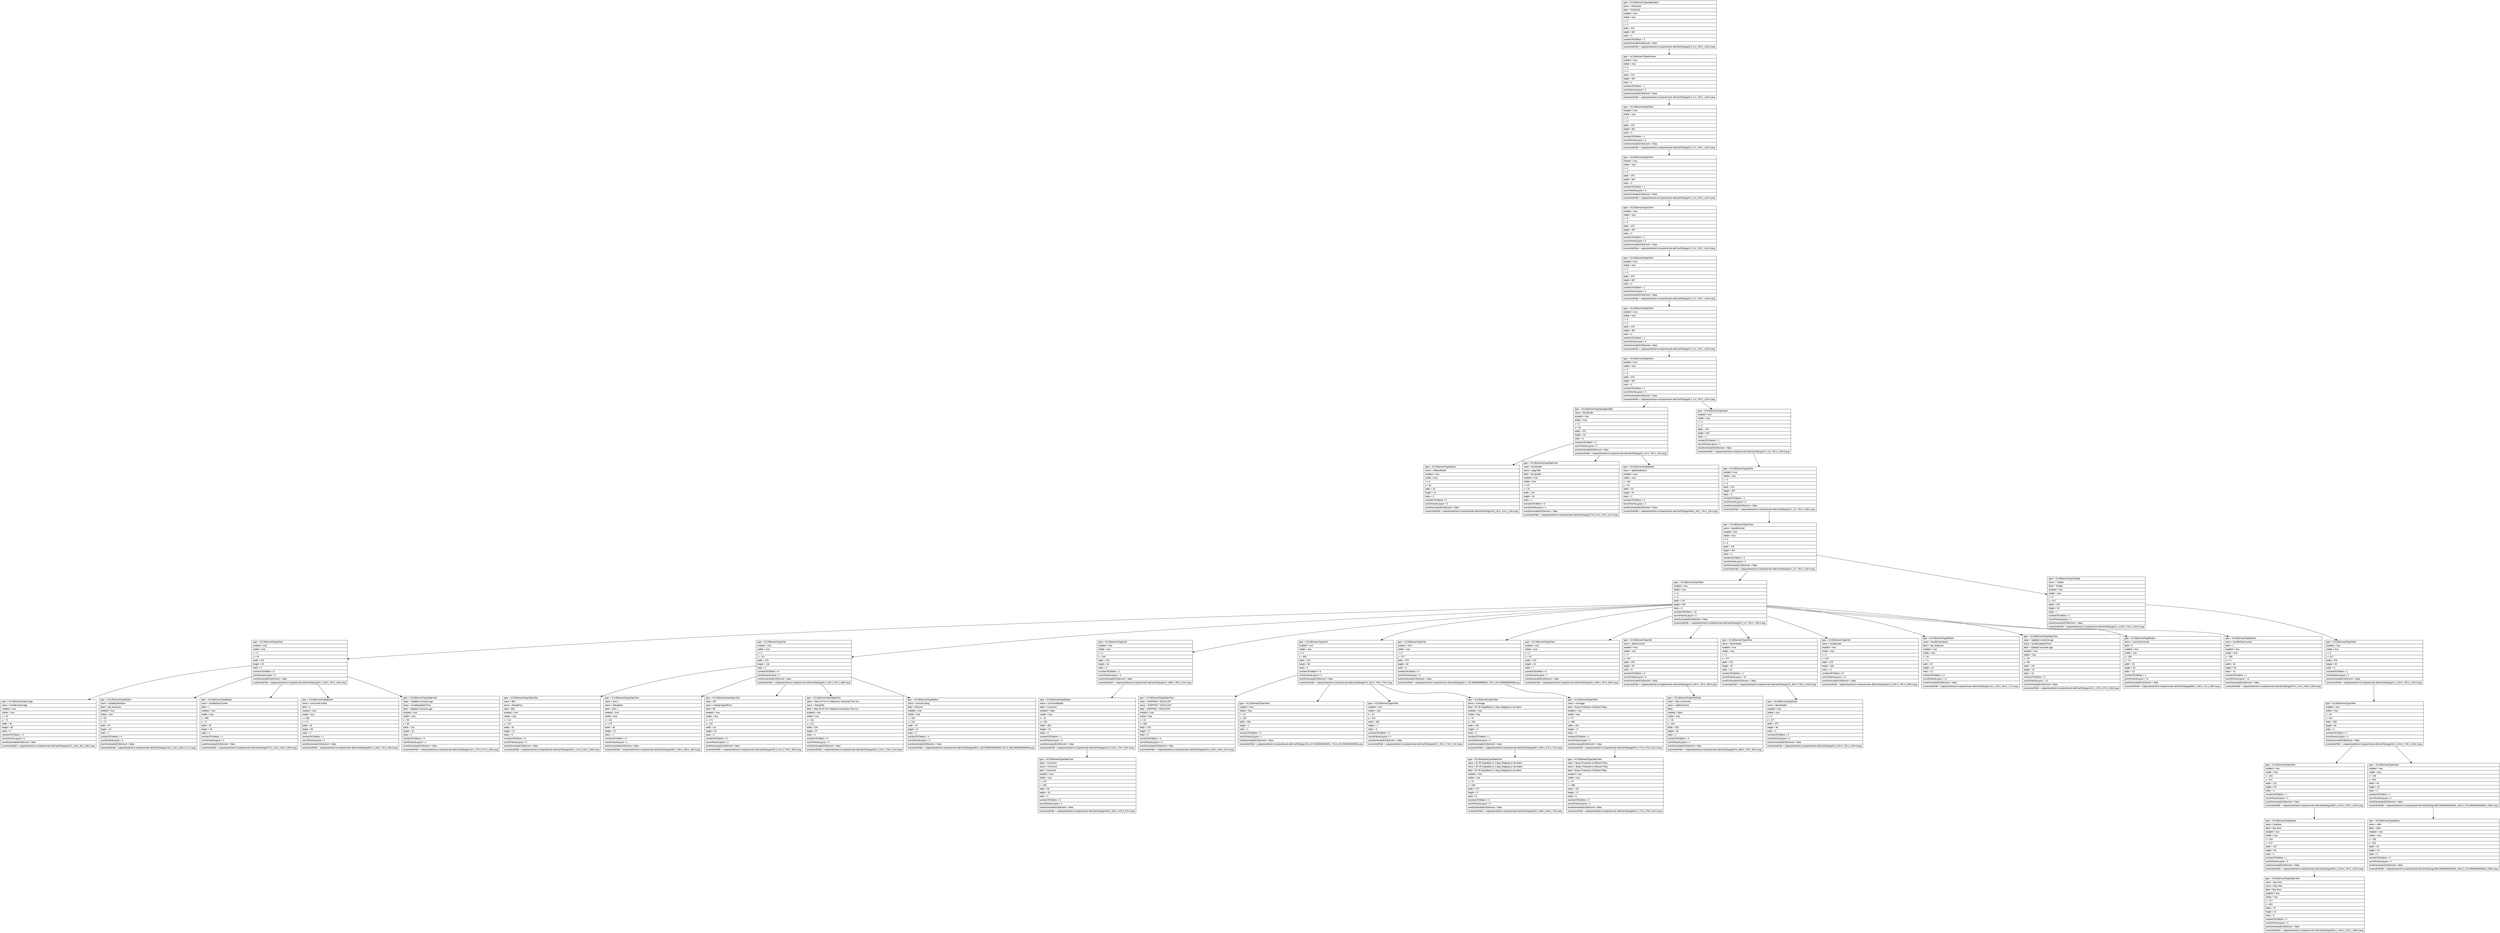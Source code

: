 digraph Layout {

	node [shape=record fontname=Arial];

	0	[label="{type = XCUIElementTypeApplication\l|name = Poshmark\l|label = Poshmark\l|enabled = true\l|visible = true\l|x = 0\l|y = 0\l|width = 375\l|height = 667\l|index = 0\l|numberOfChildren = 2\l|eventGeneratedOnElement = false \l|screenshotPath = outputs/android-to-ios/poshmark-delCart/S0/pngs/0.0_0.0_750.0_1334.0.png\l}"]
	1	[label="{type = XCUIElementTypeWindow\l|enabled = true\l|visible = true\l|x = 0\l|y = 0\l|width = 375\l|height = 667\l|index = 0\l|numberOfChildren = 1\l|numInParentLayout = 0\l|eventGeneratedOnElement = false \l|screenshotPath = outputs/android-to-ios/poshmark-delCart/S0/pngs/0.0_0.0_750.0_1334.0.png\l}"]
	2	[label="{type = XCUIElementTypeOther\l|enabled = true\l|visible = true\l|x = 0\l|y = 0\l|width = 375\l|height = 667\l|index = 0\l|numberOfChildren = 1\l|numInParentLayout = 0\l|eventGeneratedOnElement = false \l|screenshotPath = outputs/android-to-ios/poshmark-delCart/S0/pngs/0.0_0.0_750.0_1334.0.png\l}"]
	3	[label="{type = XCUIElementTypeOther\l|enabled = true\l|visible = true\l|x = 0\l|y = 0\l|width = 375\l|height = 667\l|index = 0\l|numberOfChildren = 1\l|numInParentLayout = 0\l|eventGeneratedOnElement = false \l|screenshotPath = outputs/android-to-ios/poshmark-delCart/S0/pngs/0.0_0.0_750.0_1334.0.png\l}"]
	4	[label="{type = XCUIElementTypeOther\l|enabled = true\l|visible = true\l|x = 0\l|y = 0\l|width = 375\l|height = 667\l|index = 0\l|numberOfChildren = 1\l|numInParentLayout = 0\l|eventGeneratedOnElement = false \l|screenshotPath = outputs/android-to-ios/poshmark-delCart/S0/pngs/0.0_0.0_750.0_1334.0.png\l}"]
	5	[label="{type = XCUIElementTypeOther\l|enabled = true\l|visible = true\l|x = 0\l|y = 0\l|width = 375\l|height = 667\l|index = 0\l|numberOfChildren = 1\l|numInParentLayout = 0\l|eventGeneratedOnElement = false \l|screenshotPath = outputs/android-to-ios/poshmark-delCart/S0/pngs/0.0_0.0_750.0_1334.0.png\l}"]
	6	[label="{type = XCUIElementTypeOther\l|enabled = true\l|visible = true\l|x = 0\l|y = 0\l|width = 375\l|height = 667\l|index = 0\l|numberOfChildren = 1\l|numInParentLayout = 0\l|eventGeneratedOnElement = false \l|screenshotPath = outputs/android-to-ios/poshmark-delCart/S0/pngs/0.0_0.0_750.0_1334.0.png\l}"]
	7	[label="{type = XCUIElementTypeOther\l|enabled = true\l|visible = true\l|x = 0\l|y = 0\l|width = 375\l|height = 667\l|index = 0\l|numberOfChildren = 2\l|numInParentLayout = 0\l|eventGeneratedOnElement = false \l|screenshotPath = outputs/android-to-ios/poshmark-delCart/S0/pngs/0.0_0.0_750.0_1334.0.png\l}"]
	8	[label="{type = XCUIElementTypeNavigationBar\l|name = My Bundle\l|enabled = true\l|visible = true\l|x = 0\l|y = 20\l|width = 375\l|height = 44\l|index = 0\l|numberOfChildren = 3\l|numInParentLayout = 0\l|eventGeneratedOnElement = false \l|screenshotPath = outputs/android-to-ios/poshmark-delCart/S0/pngs/0.0_40.0_750.0_128.0.png\l}"]
	9	[label="{type = XCUIElementTypeOther\l|enabled = true\l|visible = true\l|x = 0\l|y = 0\l|width = 375\l|height = 667\l|index = 1\l|numberOfChildren = 1\l|numInParentLayout = 1\l|eventGeneratedOnElement = false \l|screenshotPath = outputs/android-to-ios/poshmark-delCart/S0/pngs/0.0_0.0_750.0_1334.0.png\l}"]
	10	[label="{type = XCUIElementTypeButton\l|name = leftNavButton\l|enabled = true\l|visible = true\l|x = 8\l|y = 20\l|width = 43\l|height = 44\l|index = 0\l|numberOfChildren = 0\l|numInParentLayout = 0\l|eventGeneratedOnElement = false \l|screenshotPath = outputs/android-to-ios/poshmark-delCart/S0/pngs/16.0_40.0_102.0_128.0.png\l}"]
	11	[label="{type = XCUIElementTypeStaticText\l|value = My Bundle\l|name = pageTitle\l|label = My Bundle\l|enabled = true\l|visible = true\l|x = 87\l|y = 22\l|width = 201\l|height = 40\l|index = 1\l|numberOfChildren = 0\l|numInParentLayout = 1\l|eventGeneratedOnElement = false \l|screenshotPath = outputs/android-to-ios/poshmark-delCart/S0/pngs/174.0_44.0_576.0_124.0.png\l}"]
	12	[label="{type = XCUIElementTypeButton\l|name = rightNavButton1\l|enabled = true\l|visible = true\l|x = 324\l|y = 20\l|width = 43\l|height = 44\l|index = 2\l|numberOfChildren = 0\l|numInParentLayout = 2\l|eventGeneratedOnElement = false \l|screenshotPath = outputs/android-to-ios/poshmark-delCart/S0/pngs/648.0_40.0_734.0_128.0.png\l}"]
	13	[label="{type = XCUIElementTypeOther\l|enabled = true\l|visible = true\l|x = 0\l|y = 0\l|width = 375\l|height = 667\l|index = 0\l|numberOfChildren = 1\l|numInParentLayout = 0\l|eventGeneratedOnElement = false \l|screenshotPath = outputs/android-to-ios/poshmark-delCart/S0/pngs/0.0_0.0_750.0_1334.0.png\l}"]
	14	[label="{type = XCUIElementTypeOther\l|name = bundleScreen\l|enabled = true\l|visible = true\l|x = 0\l|y = 0\l|width = 375\l|height = 667\l|index = 0\l|numberOfChildren = 2\l|numInParentLayout = 0\l|eventGeneratedOnElement = false \l|screenshotPath = outputs/android-to-ios/poshmark-delCart/S0/pngs/0.0_0.0_750.0_1334.0.png\l}"]
	15	[label="{type = XCUIElementTypeTable\l|enabled = true\l|visible = true\l|x = 0\l|y = 0\l|width = 375\l|height = 667\l|index = 0\l|numberOfChildren = 16\l|numInParentLayout = 0\l|eventGeneratedOnElement = false \l|screenshotPath = outputs/android-to-ios/poshmark-delCart/S0/pngs/0.0_0.0_750.0_1334.0.png\l}"]
	16	[label="{type = XCUIElementTypeToolbar\l|name = Toolbar\l|label = Toolbar\l|enabled = true\l|visible = true\l|x = 0\l|y = 617\l|width = 375\l|height = 50\l|index = 1\l|numberOfChildren = 1\l|numInParentLayout = 1\l|eventGeneratedOnElement = false \l|screenshotPath = outputs/android-to-ios/poshmark-delCart/S0/pngs/0.0_1234.0_750.0_1334.0.png\l}"]
	17	[label="{type = XCUIElementTypeOther\l|enabled = true\l|visible = true\l|x = 0\l|y = 64\l|width = 375\l|height = 50\l|index = 0\l|numberOfChildren = 5\l|numInParentLayout = 0\l|eventGeneratedOnElement = false \l|screenshotPath = outputs/android-to-ios/poshmark-delCart/S0/pngs/0.0_128.0_750.0_228.0.png\l}"]
	18	[label="{type = XCUIElementTypeCell\l|enabled = true\l|visible = true\l|x = 0\l|y = 114\l|width = 375\l|height = 130\l|index = 2\l|numberOfChildren = 6\l|numInParentLayout = 2\l|eventGeneratedOnElement = false \l|screenshotPath = outputs/android-to-ios/poshmark-delCart/S0/pngs/0.0_228.0_750.0_488.0.png\l}"]
	19	[label="{type = XCUIElementTypeCell\l|enabled = true\l|visible = true\l|x = 0\l|y = 244\l|width = 375\l|height = 64\l|index = 3\l|numberOfChildren = 1\l|numInParentLayout = 3\l|eventGeneratedOnElement = false \l|screenshotPath = outputs/android-to-ios/poshmark-delCart/S0/pngs/0.0_488.0_750.0_616.0.png\l}"]
	20	[label="{type = XCUIElementTypeCell\l|enabled = true\l|visible = true\l|x = 0\l|y = 308\l|width = 375\l|height = 69\l|index = 5\l|numberOfChildren = 6\l|numInParentLayout = 5\l|eventGeneratedOnElement = false \l|screenshotPath = outputs/android-to-ios/poshmark-delCart/S0/pngs/0.0_616.0_750.0_754.0.png\l}"]
	21	[label="{type = XCUIElementTypeCell\l|enabled = true\l|visible = true\l|x = 0\l|y = 377\l|width = 375\l|height = 40\l|index = 6\l|numberOfChildren = 3\l|numInParentLayout = 6\l|eventGeneratedOnElement = false \l|screenshotPath = outputs/android-to-ios/poshmark-delCart/S0/pngs/0.0_753.9999999999999_750.0_833.9999999999999.png\l}"]
	22	[label="{type = XCUIElementTypeOther\l|enabled = true\l|visible = true\l|x = 0\l|y = 417\l|width = 375\l|height = 10\l|index = 7\l|numberOfChildren = 0\l|numInParentLayout = 7\l|eventGeneratedOnElement = false \l|screenshotPath = outputs/android-to-ios/poshmark-delCart/S0/pngs/0.0_834.0_750.0_854.0.png\l}"]
	23	[label="{type = XCUIElementTypeCell\l|name = addComment\l|enabled = true\l|visible = true\l|x = 0\l|y = 427\l|width = 375\l|height = 50\l|index = 9\l|numberOfChildren = 3\l|numInParentLayout = 9\l|eventGeneratedOnElement = false \l|screenshotPath = outputs/android-to-ios/poshmark-delCart/S0/pngs/0.0_854.0_750.0_954.0.png\l}"]
	24	[label="{type = XCUIElementTypeOther\l|name = likesHeader\l|enabled = true\l|visible = true\l|x = 0\l|y = 477\l|width = 375\l|height = 40\l|index = 10\l|numberOfChildren = 1\l|numInParentLayout = 10\l|eventGeneratedOnElement = false \l|screenshotPath = outputs/android-to-ios/poshmark-delCart/S0/pngs/0.0_954.0_750.0_1034.0.png\l}"]
	25	[label="{type = XCUIElementTypeCell\l|name = bundleLikes\l|enabled = true\l|visible = true\l|x = 0\l|y = 517\l|width = 375\l|height = 281\l|index = 11\l|numberOfChildren = 8\l|numInParentLayout = 11\l|eventGeneratedOnElement = false \l|screenshotPath = outputs/android-to-ios/poshmark-delCart/S0/pngs/0.0_1034.0_750.0_1596.0.png\l}"]
	26	[label="{type = XCUIElementTypeButton\l|name = bundleUserName\l|label = sak_treasures\l|enabled = true\l|visible = true\l|x = 55\l|y = 71\l|width = 87\l|height = 15\l|index = 12\l|numberOfChildren = 0\l|numInParentLayout = 12\l|eventGeneratedOnElement = false \l|screenshotPath = outputs/android-to-ios/poshmark-delCart/S0/pngs/110.0_142.0_284.0_172.0.png\l}"]
	27	[label="{type = XCUIElementTypeStaticText\l|value = Updated moments ago\l|name = bundleUpdatedTime\l|label = Updated moments ago\l|enabled = true\l|visible = true\l|x = 55\l|y = 89\l|width = 132\l|height = 15\l|index = 13\l|numberOfChildren = 0\l|numInParentLayout = 13\l|eventGeneratedOnElement = false \l|screenshotPath = outputs/android-to-ios/poshmark-delCart/S0/pngs/110.0_178.0_374.0_208.0.png\l}"]
	28	[label="{type = XCUIElementTypeButton\l|name = commentCounter\l|label = 0\l|enabled = true\l|visible = true\l|x = 330\l|y = 74\l|width = 25\l|height = 30\l|index = 14\l|numberOfChildren = 1\l|numInParentLayout = 14\l|eventGeneratedOnElement = false \l|screenshotPath = outputs/android-to-ios/poshmark-delCart/S0/pngs/660.0_148.0_710.0_208.0.png\l}"]
	29	[label="{type = XCUIElementTypeButton\l|name = bundleSizeCounter\l|label = 1\l|enabled = true\l|visible = true\l|x = 285\l|y = 71\l|width = 30\l|height = 33\l|index = 15\l|numberOfChildren = 1\l|numInParentLayout = 15\l|eventGeneratedOnElement = false \l|screenshotPath = outputs/android-to-ios/poshmark-delCart/S0/pngs/570.0_142.0_630.0_208.0.png\l}"]
	30	[label="{type = XCUIElementTypeOther\l|enabled = true\l|visible = true\l|x = 0\l|y = 617\l|width = 375\l|height = 50\l|index = 0\l|numberOfChildren = 1\l|numInParentLayout = 0\l|eventGeneratedOnElement = false \l|screenshotPath = outputs/android-to-ios/poshmark-delCart/S0/pngs/0.0_1234.0_750.0_1334.0.png\l}"]
	31	[label="{type = XCUIElementTypeImage\l|name = bundleUserImage\l|enabled = true\l|visible = true\l|x = 10\l|y = 74\l|width = 30\l|height = 30\l|index = 0\l|numberOfChildren = 0\l|numInParentLayout = 0\l|eventGeneratedOnElement = false \l|screenshotPath = outputs/android-to-ios/poshmark-delCart/S0/pngs/20.0_148.0_80.0_208.0.png\l}"]
	32	[label="{type = XCUIElementTypeButton\l|name = bundleUserName\l|label = sak_treasures\l|enabled = true\l|visible = true\l|x = 55\l|y = 71\l|width = 87\l|height = 15\l|index = 1\l|numberOfChildren = 0\l|numInParentLayout = 1\l|eventGeneratedOnElement = false \l|screenshotPath = outputs/android-to-ios/poshmark-delCart/S0/pngs/110.0_142.0_284.0_172.0.png\l}"]
	33	[label="{type = XCUIElementTypeButton\l|name = bundleSizeCounter\l|label = 1\l|enabled = true\l|visible = true\l|x = 285\l|y = 71\l|width = 30\l|height = 33\l|index = 2\l|numberOfChildren = 1\l|numInParentLayout = 2\l|eventGeneratedOnElement = false \l|screenshotPath = outputs/android-to-ios/poshmark-delCart/S0/pngs/570.0_142.0_630.0_208.0.png\l}"]
	34	[label="{type = XCUIElementTypeButton\l|name = commentCounter\l|label = 0\l|enabled = true\l|visible = true\l|x = 330\l|y = 74\l|width = 25\l|height = 30\l|index = 3\l|numberOfChildren = 1\l|numInParentLayout = 3\l|eventGeneratedOnElement = false \l|screenshotPath = outputs/android-to-ios/poshmark-delCart/S0/pngs/660.0_148.0_710.0_208.0.png\l}"]
	35	[label="{type = XCUIElementTypeStaticText\l|value = Updated moments ago\l|name = bundleUpdatedTime\l|label = Updated moments ago\l|enabled = true\l|visible = true\l|x = 55\l|y = 89\l|width = 132\l|height = 15\l|index = 4\l|numberOfChildren = 0\l|numInParentLayout = 4\l|eventGeneratedOnElement = false \l|screenshotPath = outputs/android-to-ios/poshmark-delCart/S0/pngs/110.0_178.0_374.0_208.0.png\l}"]
	36	[label="{type = XCUIElementTypeStaticText\l|value = $20\l|name = listingPrice\l|label = $20\l|enabled = true\l|visible = true\l|x = 141\l|y = 157\l|width = 25\l|height = 22\l|index = 0\l|numberOfChildren = 0\l|numInParentLayout = 0\l|eventGeneratedOnElement = false \l|screenshotPath = outputs/android-to-ios/poshmark-delCart/S0/pngs/282.0_314.0_332.0_358.0.png\l}"]
	37	[label="{type = XCUIElementTypeStaticText\l|value = Size: L\l|name = listingSize\l|label = Size: L\l|enabled = true\l|visible = true\l|x = 141\l|y = 178\l|width = 38\l|height = 22\l|index = 1\l|numberOfChildren = 0\l|numInParentLayout = 1\l|eventGeneratedOnElement = false \l|screenshotPath = outputs/android-to-ios/poshmark-delCart/S0/pngs/282.0_356.0_358.0_400.0.png\l}"]
	38	[label="{type = XCUIElementTypeStaticText\l|value = $0\l|name = listingOriginalPrice\l|label = $0\l|enabled = true\l|visible = true\l|x = 171\l|y = 157\l|width = 18\l|height = 22\l|index = 2\l|numberOfChildren = 0\l|numInParentLayout = 2\l|eventGeneratedOnElement = false \l|screenshotPath = outputs/android-to-ios/poshmark-delCart/S0/pngs/342.0_314.0_378.0_358.0.png\l}"]
	39	[label="{type = XCUIElementTypeStaticText\l|value = Nike Dri Fit OU Oklahoma University Polo Sz L\l|name = listingTitle\l|label = Nike Dri Fit OU Oklahoma University Polo Sz L\l|enabled = true\l|visible = true\l|x = 141\l|y = 121\l|width = 224\l|height = 37\l|index = 4\l|numberOfChildren = 0\l|numInParentLayout = 4\l|eventGeneratedOnElement = false \l|screenshotPath = outputs/android-to-ios/poshmark-delCart/S0/pngs/282.0_242.0_730.0_316.0.png\l}"]
	40	[label="{type = XCUIElementTypeButton\l|name = removeListing\l|label = Remove\l|enabled = true\l|visible = true\l|x = 140\l|y = 213\l|width = 47\l|height = 21\l|index = 5\l|numberOfChildren = 0\l|numInParentLayout = 5\l|eventGeneratedOnElement = false \l|screenshotPath = outputs/android-to-ios/poshmark-delCart/S0/pngs/280.0_426.00000000000006_374.0_468.00000000000006.png\l}"]
	41	[label="{type = XCUIElementTypeButton\l|name = commentButton\l|label = Comment\l|enabled = false\l|visible = true\l|x = 10\l|y = 255\l|width = 355\l|height = 42\l|index = 0\l|numberOfChildren = 1\l|numInParentLayout = 0\l|eventGeneratedOnElement = false \l|screenshotPath = outputs/android-to-ios/poshmark-delCart/S0/pngs/20.0_510.0_730.0_594.0.png\l}"]
	42	[label="{type = XCUIElementTypeStaticText\l|value = SHIPPING / DISCOUNT\l|name = SHIPPING / DISCOUNT\l|label = SHIPPING / DISCOUNT\l|enabled = true\l|visible = true\l|x = 10\l|y = 320\l|width = 310\l|height = 17\l|index = 0\l|numberOfChildren = 0\l|numInParentLayout = 0\l|eventGeneratedOnElement = false \l|screenshotPath = outputs/android-to-ios/poshmark-delCart/S0/pngs/20.0_640.0_640.0_674.0.png\l}"]
	43	[label="{type = XCUIElementTypeOther\l|enabled = true\l|visible = true\l|x = 10\l|y = 337\l|width = 355\l|height = 1\l|index = 1\l|numberOfChildren = 0\l|numInParentLayout = 1\l|eventGeneratedOnElement = false \l|screenshotPath = outputs/android-to-ios/poshmark-delCart/S0/pngs/20.0_674.0000000000001_730.0_676.0000000000001.png\l}"]
	44	[label="{type = XCUIElementTypeOther\l|enabled = true\l|visible = true\l|x = 10\l|y = 376\l|width = 355\l|height = 1\l|index = 3\l|numberOfChildren = 0\l|numInParentLayout = 3\l|eventGeneratedOnElement = false \l|screenshotPath = outputs/android-to-ios/poshmark-delCart/S0/pngs/20.0_752.0_730.0_754.0.png\l}"]
	45	[label="{type = XCUIElementTypeOther\l|name = message\l|label = $7.45 Expedited (1-3 day) Shipping on all orders \l|enabled = true\l|visible = true\l|x = 47\l|y = 349\l|width = 291\l|height = 17\l|index = 4\l|numberOfChildren = 1\l|numInParentLayout = 4\l|eventGeneratedOnElement = false \l|screenshotPath = outputs/android-to-ios/poshmark-delCart/S0/pngs/94.0_698.0_676.0_732.0.png\l}"]
	46	[label="{type = XCUIElementTypeOther\l|name = message\l|label = Buyer Protection & Refund Policy \l|enabled = true\l|visible = true\l|x = 47\l|y = 389\l|width = 291\l|height = 17\l|index = 1\l|numberOfChildren = 1\l|numInParentLayout = 1\l|eventGeneratedOnElement = false \l|screenshotPath = outputs/android-to-ios/poshmark-delCart/S0/pngs/94.0_778.0_676.0_812.0.png\l}"]
	47	[label="{type = XCUIElementTypeTextField\l|value = Add a comment...\l|name = addComment\l|label = \l|enabled = false\l|visible = true\l|x = 45\l|y = 434\l|width = 320\l|height = 36\l|index = 1\l|numberOfChildren = 0\l|numInParentLayout = 1\l|eventGeneratedOnElement = false \l|screenshotPath = outputs/android-to-ios/poshmark-delCart/S0/pngs/90.0_868.0_730.0_940.0.png\l}"]
	48	[label="{type = XCUIElementTypeOther\l|name = likesHeader\l|enabled = true\l|visible = true\l|x = 0\l|y = 477\l|width = 375\l|height = 40\l|index = 0\l|numberOfChildren = 0\l|numInParentLayout = 0\l|eventGeneratedOnElement = false \l|screenshotPath = outputs/android-to-ios/poshmark-delCart/S0/pngs/0.0_954.0_750.0_1034.0.png\l}"]
	49	[label="{type = XCUIElementTypeOther\l|enabled = true\l|visible = true\l|x = 16\l|y = 617\l|width = 359\l|height = 50\l|index = 0\l|numberOfChildren = 2\l|numInParentLayout = 0\l|eventGeneratedOnElement = false \l|screenshotPath = outputs/android-to-ios/poshmark-delCart/S0/pngs/32.0_1234.0_750.0_1334.0.png\l}"]
	50	[label="{type = XCUIElementTypeStaticText\l|value = Comment\l|name = Comment\l|label = Comment\l|enabled = true\l|visible = true\l|x = 170\l|y = 265\l|width = 69\l|height = 20\l|index = 0\l|numberOfChildren = 0\l|numInParentLayout = 0\l|eventGeneratedOnElement = false \l|screenshotPath = outputs/android-to-ios/poshmark-delCart/S0/pngs/340.0_530.0_478.0_570.0.png\l}"]
	51	[label="{type = XCUIElementTypeStaticText\l|value = $7.45 Expedited (1-3 day) Shipping on all orders \l|name = $7.45 Expedited (1-3 day) Shipping on all orders \l|label = $7.45 Expedited (1-3 day) Shipping on all orders \l|enabled = true\l|visible = true\l|x = 47\l|y = 348\l|width = 275\l|height = 17\l|index = 0\l|numberOfChildren = 0\l|numInParentLayout = 0\l|eventGeneratedOnElement = false \l|screenshotPath = outputs/android-to-ios/poshmark-delCart/S0/pngs/94.0_696.0_644.0_730.0.png\l}"]
	52	[label="{type = XCUIElementTypeStaticText\l|value = Buyer Protection & Refund Policy \l|name = Buyer Protection & Refund Policy \l|label = Buyer Protection & Refund Policy \l|enabled = true\l|visible = true\l|x = 47\l|y = 388\l|width = 191\l|height = 17\l|index = 0\l|numberOfChildren = 0\l|numInParentLayout = 0\l|eventGeneratedOnElement = false \l|screenshotPath = outputs/android-to-ios/poshmark-delCart/S0/pngs/94.0_776.0_476.0_810.0.png\l}"]
	53	[label="{type = XCUIElementTypeOther\l|enabled = true\l|visible = true\l|x = 253\l|y = 617\l|width = 122\l|height = 50\l|index = 0\l|numberOfChildren = 1\l|numInParentLayout = 0\l|eventGeneratedOnElement = false \l|screenshotPath = outputs/android-to-ios/poshmark-delCart/S0/pngs/506.0_1234.0_750.0_1334.0.png\l}"]
	54	[label="{type = XCUIElementTypeOther\l|enabled = true\l|visible = true\l|x = 193\l|y = 631\l|width = 45\l|height = 22\l|index = 1\l|numberOfChildren = 1\l|numInParentLayout = 1\l|eventGeneratedOnElement = false \l|screenshotPath = outputs/android-to-ios/poshmark-delCart/S0/pngs/386.00000000000006_1262.0_476.00000000000006_1306.0.png\l}"]
	55	[label="{type = XCUIElementTypeButton\l|name = buyNow\l|label = Buy Now\l|enabled = true\l|visible = true\l|x = 253\l|y = 617\l|width = 122\l|height = 50\l|index = 0\l|numberOfChildren = 1\l|numInParentLayout = 0\l|eventGeneratedOnElement = false \l|screenshotPath = outputs/android-to-ios/poshmark-delCart/S0/pngs/506.0_1234.0_750.0_1334.0.png\l}"]
	56	[label="{type = XCUIElementTypeButton\l|name = offer\l|label = Offer\l|enabled = true\l|visible = true\l|x = 193\l|y = 631\l|width = 45\l|height = 22\l|index = 0\l|numberOfChildren = 0\l|numInParentLayout = 0\l|eventGeneratedOnElement = false \l|screenshotPath = outputs/android-to-ios/poshmark-delCart/S0/pngs/386.00000000000006_1262.0_476.00000000000006_1306.0.png\l}"]
	57	[label="{type = XCUIElementTypeStaticText\l|value = Buy Now\l|name = Buy Now\l|label = Buy Now\l|enabled = true\l|visible = true\l|x = 277\l|y = 631\l|width = 74\l|height = 22\l|index = 0\l|numberOfChildren = 0\l|numInParentLayout = 0\l|eventGeneratedOnElement = false \l|screenshotPath = outputs/android-to-ios/poshmark-delCart/S0/pngs/554.0_1262.0_702.0_1306.0.png\l}"]


	0 -> 1
	1 -> 2
	2 -> 3
	3 -> 4
	4 -> 5
	5 -> 6
	6 -> 7
	7 -> 8
	7 -> 9
	8 -> 10
	8 -> 11
	8 -> 12
	9 -> 13
	13 -> 14
	14 -> 15
	14 -> 16
	15 -> 17
	15 -> 18
	15 -> 19
	15 -> 20
	15 -> 21
	15 -> 22
	15 -> 23
	15 -> 24
	15 -> 25
	15 -> 26
	15 -> 27
	15 -> 28
	15 -> 29
	16 -> 30
	17 -> 31
	17 -> 32
	17 -> 33
	17 -> 34
	17 -> 35
	18 -> 36
	18 -> 37
	18 -> 38
	18 -> 39
	18 -> 40
	19 -> 41
	20 -> 42
	20 -> 43
	20 -> 44
	20 -> 45
	21 -> 46
	23 -> 47
	24 -> 48
	30 -> 49
	41 -> 50
	45 -> 51
	46 -> 52
	49 -> 53
	49 -> 54
	53 -> 55
	54 -> 56
	55 -> 57


}